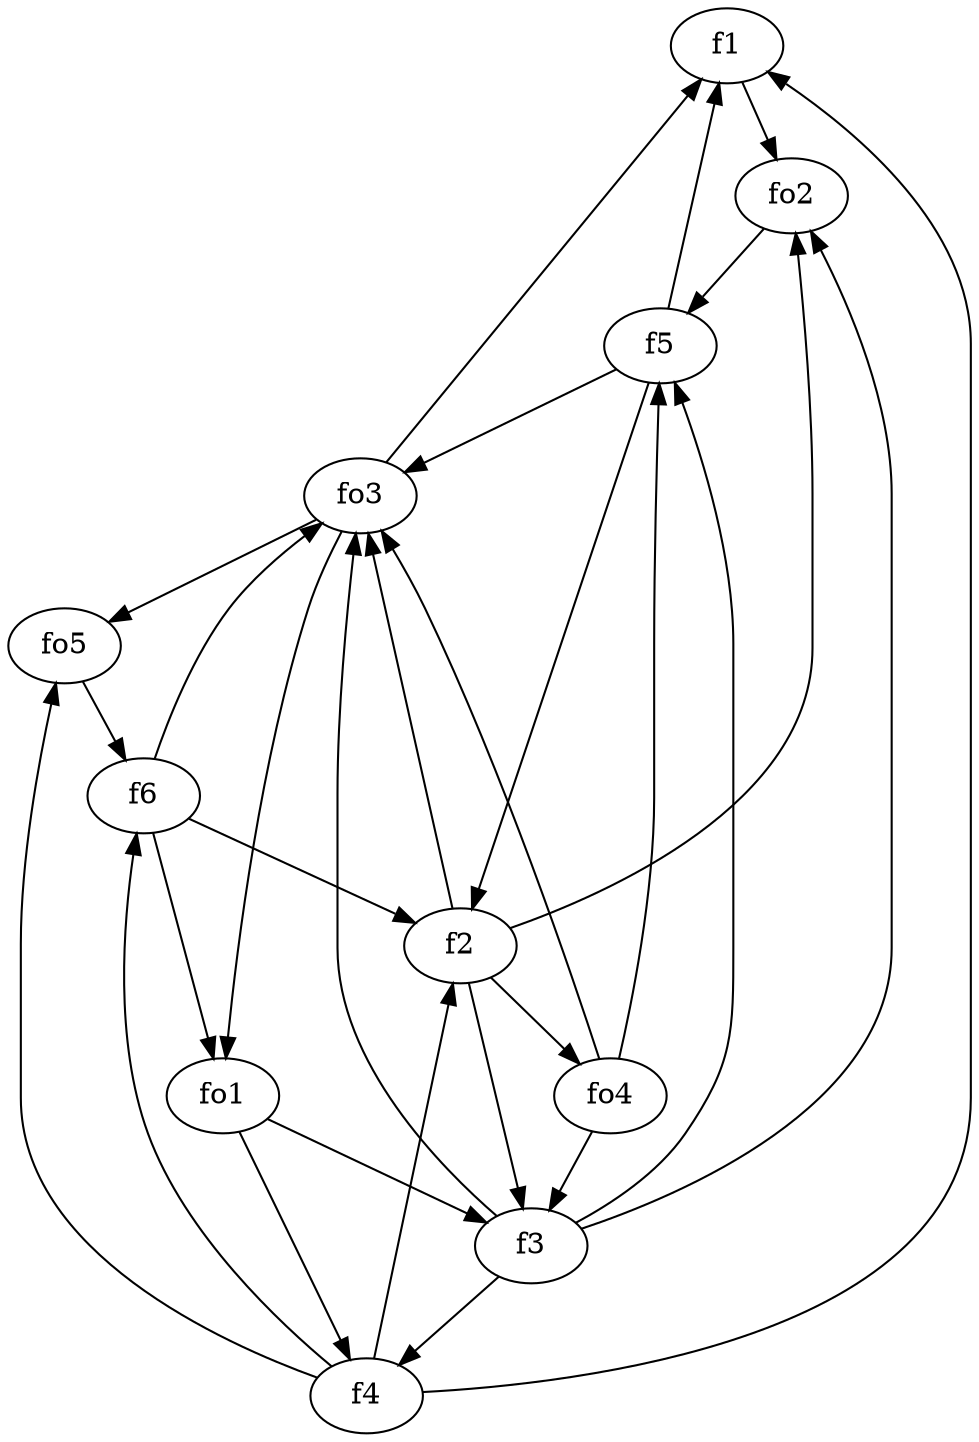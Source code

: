 strict digraph  {
f1;
f2;
f3;
f4;
f5;
f6;
fo1;
fo2;
fo3;
fo4;
fo5;
f1 -> fo2  [weight=2];
f2 -> fo2  [weight=2];
f2 -> f3  [weight=2];
f2 -> fo3  [weight=2];
f2 -> fo4  [weight=2];
f3 -> fo3  [weight=2];
f3 -> f4  [weight=2];
f3 -> f5  [weight=2];
f3 -> fo2  [weight=2];
f4 -> fo5  [weight=2];
f4 -> f6  [weight=2];
f4 -> f1  [weight=2];
f4 -> f2  [weight=2];
f5 -> f1  [weight=2];
f5 -> f2  [weight=2];
f5 -> fo3  [weight=2];
f6 -> f2  [weight=2];
f6 -> fo1  [weight=2];
f6 -> fo3  [weight=2];
fo1 -> f3  [weight=2];
fo1 -> f4  [weight=2];
fo2 -> f5  [weight=2];
fo3 -> f1  [weight=2];
fo3 -> fo1  [weight=2];
fo3 -> fo5  [weight=2];
fo4 -> fo3  [weight=2];
fo4 -> f3  [weight=2];
fo4 -> f5  [weight=2];
fo5 -> f6  [weight=2];
}
